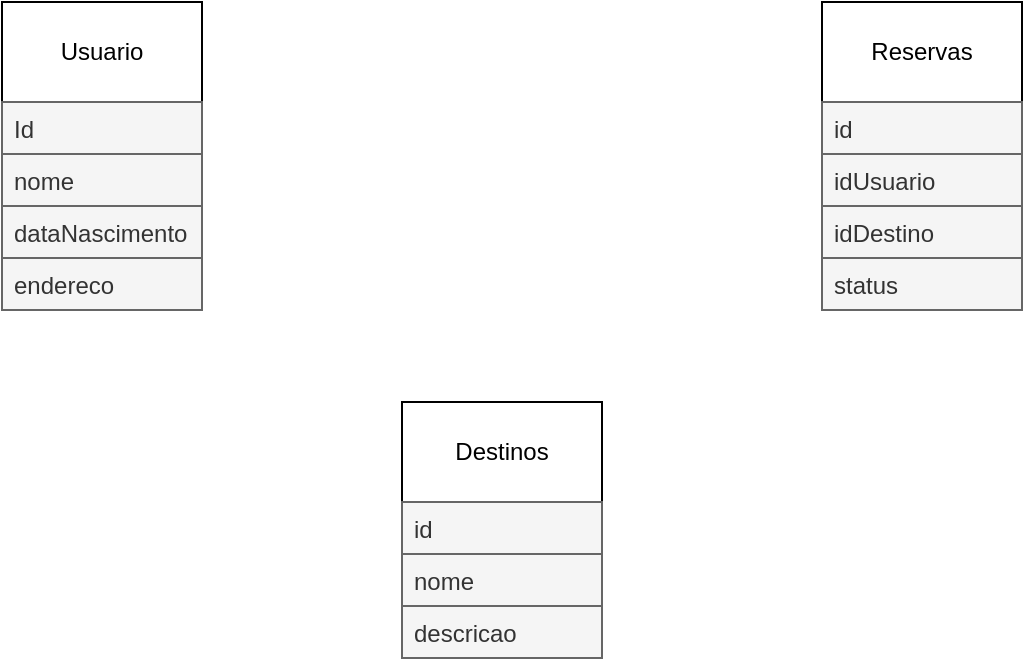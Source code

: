 <mxfile version="21.6.9" type="github">
  <diagram name="Página-1" id="PlWNK5l9EmhUsKbmfVEO">
    <mxGraphModel dx="880" dy="434" grid="1" gridSize="10" guides="1" tooltips="1" connect="1" arrows="1" fold="1" page="1" pageScale="1" pageWidth="827" pageHeight="1169" math="0" shadow="0">
      <root>
        <mxCell id="0" />
        <mxCell id="1" parent="0" />
        <mxCell id="hh8O3KnZnLqicaPpTEog-1" value="Usuario" style="html=1;dashed=0;whiteSpace=wrap;" vertex="1" parent="1">
          <mxGeometry x="130" y="50" width="100" height="50" as="geometry" />
        </mxCell>
        <mxCell id="hh8O3KnZnLqicaPpTEog-2" value="&lt;div&gt;Destinos&lt;/div&gt;" style="html=1;dashed=0;whiteSpace=wrap;" vertex="1" parent="1">
          <mxGeometry x="330" y="250" width="100" height="50" as="geometry" />
        </mxCell>
        <mxCell id="hh8O3KnZnLqicaPpTEog-3" value="&lt;div&gt;Reservas&lt;/div&gt;" style="html=1;dashed=0;whiteSpace=wrap;" vertex="1" parent="1">
          <mxGeometry x="540" y="50" width="100" height="50" as="geometry" />
        </mxCell>
        <mxCell id="hh8O3KnZnLqicaPpTEog-5" value="&lt;div&gt;Id&lt;/div&gt;&lt;div&gt;&lt;br&gt;&lt;/div&gt;" style="text;strokeColor=#666666;fillColor=#f5f5f5;align=left;verticalAlign=top;spacingLeft=4;spacingRight=4;overflow=hidden;rotatable=0;points=[[0,0.5],[1,0.5]];portConstraint=eastwest;whiteSpace=wrap;html=1;fillStyle=auto;fontColor=#333333;" vertex="1" parent="1">
          <mxGeometry x="130" y="100" width="100" height="26" as="geometry" />
        </mxCell>
        <mxCell id="hh8O3KnZnLqicaPpTEog-6" value="nome" style="text;strokeColor=#666666;fillColor=#f5f5f5;align=left;verticalAlign=top;spacingLeft=4;spacingRight=4;overflow=hidden;rotatable=0;points=[[0,0.5],[1,0.5]];portConstraint=eastwest;whiteSpace=wrap;html=1;fontColor=#333333;" vertex="1" parent="1">
          <mxGeometry x="130" y="126" width="100" height="26" as="geometry" />
        </mxCell>
        <mxCell id="hh8O3KnZnLqicaPpTEog-7" value="dataNascimento" style="text;strokeColor=#666666;fillColor=#f5f5f5;align=left;verticalAlign=top;spacingLeft=4;spacingRight=4;overflow=hidden;rotatable=0;points=[[0,0.5],[1,0.5]];portConstraint=eastwest;whiteSpace=wrap;html=1;fontColor=#333333;" vertex="1" parent="1">
          <mxGeometry x="130" y="152" width="100" height="26" as="geometry" />
        </mxCell>
        <mxCell id="hh8O3KnZnLqicaPpTEog-8" value="endereco" style="text;strokeColor=#666666;fillColor=#f5f5f5;align=left;verticalAlign=top;spacingLeft=4;spacingRight=4;overflow=hidden;rotatable=0;points=[[0,0.5],[1,0.5]];portConstraint=eastwest;whiteSpace=wrap;html=1;fontColor=#333333;" vertex="1" parent="1">
          <mxGeometry x="130" y="178" width="100" height="26" as="geometry" />
        </mxCell>
        <mxCell id="hh8O3KnZnLqicaPpTEog-10" value="id" style="text;strokeColor=#666666;fillColor=#f5f5f5;align=left;verticalAlign=top;spacingLeft=4;spacingRight=4;overflow=hidden;rotatable=0;points=[[0,0.5],[1,0.5]];portConstraint=eastwest;whiteSpace=wrap;html=1;fontColor=#333333;" vertex="1" parent="1">
          <mxGeometry x="330" y="300" width="100" height="26" as="geometry" />
        </mxCell>
        <mxCell id="hh8O3KnZnLqicaPpTEog-11" value="nome" style="text;strokeColor=#666666;fillColor=#f5f5f5;align=left;verticalAlign=top;spacingLeft=4;spacingRight=4;overflow=hidden;rotatable=0;points=[[0,0.5],[1,0.5]];portConstraint=eastwest;whiteSpace=wrap;html=1;fontColor=#333333;" vertex="1" parent="1">
          <mxGeometry x="330" y="326" width="100" height="26" as="geometry" />
        </mxCell>
        <mxCell id="hh8O3KnZnLqicaPpTEog-12" value="descricao" style="text;strokeColor=#666666;fillColor=#f5f5f5;align=left;verticalAlign=top;spacingLeft=4;spacingRight=4;overflow=hidden;rotatable=0;points=[[0,0.5],[1,0.5]];portConstraint=eastwest;whiteSpace=wrap;html=1;fontColor=#333333;" vertex="1" parent="1">
          <mxGeometry x="330" y="352" width="100" height="26" as="geometry" />
        </mxCell>
        <mxCell id="hh8O3KnZnLqicaPpTEog-13" value="id" style="text;strokeColor=#666666;fillColor=#f5f5f5;align=left;verticalAlign=top;spacingLeft=4;spacingRight=4;overflow=hidden;rotatable=0;points=[[0,0.5],[1,0.5]];portConstraint=eastwest;whiteSpace=wrap;html=1;fontColor=#333333;" vertex="1" parent="1">
          <mxGeometry x="540" y="100" width="100" height="26" as="geometry" />
        </mxCell>
        <mxCell id="hh8O3KnZnLqicaPpTEog-14" value="idUsuario" style="text;strokeColor=#666666;fillColor=#f5f5f5;align=left;verticalAlign=top;spacingLeft=4;spacingRight=4;overflow=hidden;rotatable=0;points=[[0,0.5],[1,0.5]];portConstraint=eastwest;whiteSpace=wrap;html=1;fontColor=#333333;" vertex="1" parent="1">
          <mxGeometry x="540" y="126" width="100" height="26" as="geometry" />
        </mxCell>
        <mxCell id="hh8O3KnZnLqicaPpTEog-15" value="&lt;div&gt;idDestino&lt;/div&gt;" style="text;strokeColor=#666666;fillColor=#f5f5f5;align=left;verticalAlign=top;spacingLeft=4;spacingRight=4;overflow=hidden;rotatable=0;points=[[0,0.5],[1,0.5]];portConstraint=eastwest;whiteSpace=wrap;html=1;fontColor=#333333;" vertex="1" parent="1">
          <mxGeometry x="540" y="152" width="100" height="26" as="geometry" />
        </mxCell>
        <mxCell id="hh8O3KnZnLqicaPpTEog-16" value="status" style="text;strokeColor=#666666;fillColor=#f5f5f5;align=left;verticalAlign=top;spacingLeft=4;spacingRight=4;overflow=hidden;rotatable=0;points=[[0,0.5],[1,0.5]];portConstraint=eastwest;whiteSpace=wrap;html=1;fontColor=#333333;" vertex="1" parent="1">
          <mxGeometry x="540" y="178" width="100" height="26" as="geometry" />
        </mxCell>
      </root>
    </mxGraphModel>
  </diagram>
</mxfile>
